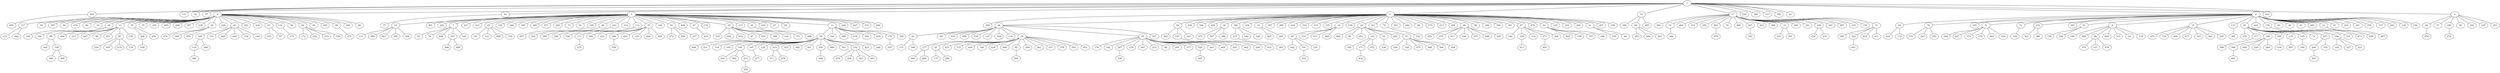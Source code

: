 strict graph G {
1;
424;
131;
92;
57;
0;
41;
5;
2;
10;
17;
229;
294;
313;
182;
22;
6;
225;
4;
455;
117;
39;
387;
46;
474;
89;
16;
64;
13;
55;
75;
255;
405;
448;
397;
238;
28;
228;
43;
281;
234;
61;
132;
56;
62;
45;
445;
99;
346;
49;
77;
14;
401;
202;
7;
227;
410;
65;
126;
440;
380;
369;
471;
245;
73;
54;
105;
48;
163;
312;
112;
35;
164;
93;
468;
67;
174;
25;
115;
30;
219;
27;
69;
11;
226;
427;
374;
240;
360;
26;
84;
439;
300;
429;
34;
186;
104;
32;
287;
285;
244;
319;
415;
335;
18;
138;
24;
321;
70;
343;
420;
94;
173;
213;
258;
80;
98;
189;
356;
361;
47;
476;
53;
145;
216;
264;
21;
297;
198;
358;
29;
485;
392;
74;
464;
103;
250;
461;
76;
480;
207;
422;
296;
33;
299;
391;
100;
341;
407;
435;
159;
31;
44;
79;
187;
9;
71;
232;
303;
91;
8;
15;
133;
20;
224;
179;
63;
40;
23;
260;
12;
81;
218;
181;
379;
157;
283;
136;
156;
82;
37;
180;
90;
102;
235;
253;
123;
262;
330;
166;
86;
402;
217;
247;
38;
201;
85;
158;
308;
254;
274;
365;
450;
109;
114;
204;
444;
154;
140;
183;
97;
170;
172;
342;
233;
359;
271;
113;
286;
421;
395;
326;
50;
78;
490;
167;
160;
141;
121;
489;
318;
457;
340;
289;
246;
339;
111;
399;
416;
209;
223;
143;
426;
449;
272;
268;
237;
419;
195;
492;
252;
87;
454;
188;
124;
371;
486;
58;
324;
386;
418;
394;
428;
178;
169;
42;
301;
430;
496;
134;
127;
129;
110;
36;
59;
347;
403;
147;
241;
372;
367;
388;
210;
192;
320;
487;
265;
60;
333;
431;
168;
400;
96;
452;
101;
52;
282;
51;
332;
453;
375;
417;
184;
251;
498;
200;
149;
334;
118;
273;
306;
493;
336;
357;
396;
150;
68;
383;
206;
203;
362;
479;
345;
161;
291;
436;
231;
309;
322;
425;
411;
222;
119;
151;
263;
355;
349;
447;
373;
370;
463;
193;
128;
363;
389;
199;
190;
196;
406;
66;
404;
315;
19;
139;
470;
135;
466;
477;
310;
382;
293;
385;
259;
317;
148;
290;
125;
120;
72;
257;
106;
314;
473;
458;
467;
456;
270;
344;
108;
230;
305;
214;
130;
438;
116;
288;
284;
499;
275;
354;
408;
331;
316;
165;
144;
197;
122;
215;
325;
482;
381;
256;
460;
351;
152;
423;
248;
437;
137;
390;
177;
83;
433;
153;
494;
146;
239;
409;
95;
384;
261;
107;
378;
353;
451;
176;
142;
267;
279;
307;
212;
88;
295;
377;
329;
243;
465;
205;
462;
249;
414;
393;
442;
191;
155;
185;
171;
472;
236;
194;
328;
475;
488;
304;
208;
413;
491;
441;
376;
337;
478;
398;
348;
446;
220;
269;
434;
497;
350;
266;
352;
162;
327;
221;
368;
469;
366;
242;
302;
211;
277;
311;
278;
298;
276;
292;
323;
483;
364;
484;
175;
280;
500;
338;
495;
412;
432;
481;
443;
459;
5 -- 112;
51 -- 328;
58 -- 460;
186 -- 210;
62 -- 342;
0 -- 448;
30 -- 486;
2 -- 285;
25 -- 188;
28 -- 365;
20 -- 259;
35 -- 111;
59 -- 329;
2 -- 18;
2 -- 145;
34 -- 388;
177 -- 364;
17 -- 296;
55 -- 308;
20 -- 317;
232 -- 363;
11 -- 178;
186 -- 320;
2 -- 98;
106 -- 221;
144 -- 302;
116 -- 366;
1 -- 182;
290 -- 434;
59 -- 205;
6 -- 218;
59 -- 462;
83 -- 280;
148 -- 348;
85 -- 130;
13 -- 201;
25 -- 454;
6 -- 44;
85 -- 230;
26 -- 301;
15 -- 310;
17 -- 100;
28 -- 450;
424 -- 455;
186 -- 192;
0 -- 56;
17 -- 207;
5 -- 30;
9 -- 193;
215 -- 278;
14 -- 395;
0 -- 28;
0 -- 281;
5 -- 65;
15 -- 466;
0 -- 234;
93 -- 268;
35 -- 426;
4 -- 180;
43 -- 154;
42 -- 390;
215 -- 311;
9 -- 447;
80 -- 184;
317 -- 398;
36 -- 239;
66 -- 337;
20 -- 473;
26 -- 42;
51 -- 304;
1 -- 424;
5 -- 67;
82 -- 456;
33 -- 291;
1 -- 0;
2 -- 47;
85 -- 214;
17 -- 461;
11 -- 169;
4 -- 37;
5 -- 163;
6 -- 156;
108 -- 469;
5 -- 164;
58 -- 381;
125 -- 497;
83 -- 175;
2 -- 321;
257 -- 266;
0 -- 39;
25 -- 87;
53 -- 396;
35 -- 449;
36 -- 83;
0 -- 405;
35 -- 209;
20 -- 257;
2 -- 24;
1 -- 313;
109 -- 116;
5 -- 227;
20 -- 120;
43 -- 114;
60 -- 191;
0 -- 43;
25 -- 371;
2 -- 361;
132 -- 170;
211 -- 459;
66 -- 376;
59 -- 142;
20 -- 314;
5 -- 468;
152 -- 483;
4 -- 102;
2 -- 186;
58 -- 325;
17 -- 250;
14 -- 286;
2 -- 189;
8 -- 406;
144 -- 211;
6 -- 91;
2 -- 300;
1 -- 41;
0 -- 474;
4 -- 235;
5 -- 202;
51 -- 194;
17 -- 391;
6 -- 71;
43 -- 140;
17 -- 480;
7 -- 50;
266 -- 443;
6 -- 23;
1 -- 6;
147 -- 414;
144 -- 242;
267 -- 338;
273 -- 491;
105 -- 457;
111 -- 275;
21 -- 68;
58 -- 331;
6 -- 20;
29 -- 203;
47 -- 334;
148 -- 220;
13 -- 86;
66 -- 478;
36 -- 177;
36 -- 384;
51 -- 488;
80 -- 251;
101 -- 185;
93 -- 272;
31 -- 425;
58 -- 256;
209 -- 354;
148 -- 269;
5 -- 7;
33 -- 161;
1 -- 294;
24 -- 101;
53 -- 493;
6 -- 79;
101 -- 472;
6 -- 303;
62 -- 359;
65 -- 121;
53 -- 357;
5 -- 312;
5 -- 93;
6 -- 136;
85 -- 305;
9 -- 370;
25 -- 195;
48 -- 340;
0 -- 255;
2 -- 415;
17 -- 422;
59 -- 176;
1 -- 92;
26 -- 59;
100 -- 436;
6 -- 40;
20 -- 106;
106 -- 162;
100 -- 231;
9 -- 463;
13 -- 38;
28 -- 274;
8 -- 404;
58 -- 197;
2 -- 264;
80 -- 200;
178 -- 437;
84 -- 241;
17 -- 159;
93 -- 237;
36 -- 409;
59 -- 88;
11 -- 428;
8 -- 139;
36 -- 107;
6 -- 157;
20 -- 148;
4 -- 82;
35 -- 143;
2 -- 258;
11 -- 394;
5 -- 69;
2 -- 244;
2 -- 429;
43 -- 444;
9 -- 373;
36 -- 494;
7 -- 490;
14 -- 326;
6 -- 15;
2 -- 213;
322 -- 441;
1 -- 17;
91 -- 190;
80 -- 417;
15 -- 382;
20 -- 72;
47 -- 306;
51 -- 475;
0 -- 61;
24 -- 282;
2 -- 360;
71 -- 128;
6 -- 179;
24 -- 452;
26 -- 430;
44 -- 222;
133 -- 385;
17 -- 435;
18 -- 333;
24 -- 52;
0 -- 346;
58 -- 423;
18 -- 168;
26 -- 347;
5 -- 73;
5 -- 27;
0 -- 13;
58 -- 122;
84 -- 403;
6 -- 181;
2 -- 476;
2 -- 21;
308 -- 438;
2 -- 198;
5 -- 126;
8 -- 66;
2 -- 439;
7 -- 167;
5 -- 115;
0 -- 387;
0 -- 397;
2 -- 26;
5 -- 48;
1 -- 4;
2 -- 173;
6 -- 12;
5 -- 226;
86 -- 344;
58 -- 144;
17 -- 33;
0 -- 117;
65 -- 141;
79 -- 151;
0 -- 16;
29 -- 206;
5 -- 374;
18 -- 431;
2 -- 34;
2 -- 70;
17 -- 31;
0 -- 99;
5 -- 401;
5 -- 219;
5 -- 427;
32 -- 487;
59 -- 307;
177 -- 484;
62 -- 233;
17 -- 103;
13 -- 217;
461 -- 479;
58 -- 248;
21 -- 150;
26 -- 496;
256 -- 298;
5 -- 369;
11 -- 386;
6 -- 224;
35 -- 399;
17 -- 341;
26 -- 127;
0 -- 132;
14 -- 113;
42 -- 137;
5 -- 410;
74 -- 362;
26 -- 36;
0 -- 228;
26 -- 110;
207 -- 345;
0 -- 46;
20 -- 290;
109 -- 288;
17 -- 464;
31 -- 309;
15 -- 470;
6 -- 283;
58 -- 152;
13 -- 402;
13 -- 247;
108 -- 368;
65 -- 318;
2 -- 287;
59 -- 295;
44 -- 119;
152 -- 292;
2 -- 343;
25 -- 252;
47 -- 149;
0 -- 445;
180 -- 270;
6 -- 187;
5 -- 240;
58 -- 165;
8 -- 196;
24 -- 400;
80 -- 453;
171 -- 432;
12 -- 467;
41 -- 77;
4 -- 90;
26 -- 134;
348 -- 481;
53 -- 336;
11 -- 58;
5 -- 14;
15 -- 135;
65 -- 489;
197 -- 277;
17 -- 407;
163 -- 289;
232 -- 389;
11 -- 324;
0 -- 64;
84 -- 147;
51 -- 208;
36 -- 146;
334 -- 413;
6 -- 260;
2 -- 80;
1 -- 5;
1 -- 10;
5 -- 25;
34 -- 372;
36 -- 353;
59 -- 243;
60 -- 442;
36 -- 153;
5 -- 54;
117 -- 123;
59 -- 465;
43 -- 204;
17 -- 392;
64 -- 166;
167 -- 499;
2 -- 32;
2 -- 138;
112 -- 246;
58 -- 482;
26 -- 129;
167 -- 284;
32 -- 265;
5 -- 440;
36 -- 378;
58 -- 215;
62 -- 172;
11 -- 418;
79 -- 263;
31 -- 411;
2 -- 84;
0 -- 75;
58 -- 351;
36 -- 433;
101 -- 171;
2 -- 104;
1 -- 57;
61 -- 183;
25 -- 492;
106 -- 327;
17 -- 76;
5 -- 11;
8 -- 19;
18 -- 60;
29 -- 383;
13 -- 85;
2 -- 216;
61 -- 97;
112 -- 339;
117 -- 262;
6 -- 9;
6 -- 379;
34 -- 367;
5 -- 174;
2 -- 420;
86 -- 108;
0 -- 89;
59 -- 212;
5 -- 380;
43 -- 109;
36 -- 451;
2 -- 53;
2 -- 94;
329 -- 495;
47 -- 273;
25 -- 124;
17 -- 74;
5 -- 471;
67 -- 419;
70 -- 332;
59 -- 279;
6 -- 81;
80 -- 375;
6 -- 133;
31 -- 322;
0 -- 49;
99 -- 271;
91 -- 199;
58 -- 408;
59 -- 249;
58 -- 316;
2 -- 356;
2 -- 297;
1 -- 2;
257 -- 352;
191 -- 412;
5 -- 105;
0 -- 238;
36 -- 95;
36 -- 261;
152 -- 323;
59 -- 267;
52 -- 236;
0 -- 45;
17 -- 299;
6 -- 232;
15 -- 293;
35 -- 416;
1 -- 22;
2 -- 335;
80 -- 498;
6 -- 63;
7 -- 78;
2 -- 319;
10 -- 358;
7 -- 160;
95 -- 500;
10 -- 485;
79 -- 355;
20 -- 125;
0 -- 55;
15 -- 477;
148 -- 446;
9 -- 349;
55 -- 254;
179 -- 458;
10 -- 29;
5 -- 35;
14 -- 421;
1 -- 225;
5 -- 245;
1 -- 229;
35 -- 223;
64 -- 330;
6 -- 8;
47 -- 118;
59 -- 377;
60 -- 155;
13 -- 158;
24 -- 96;
24 -- 51;
210 -- 393;
120 -- 350;
152 -- 276;
8 -- 315;
1 -- 131;
0 -- 62;
4 -- 253;
}
